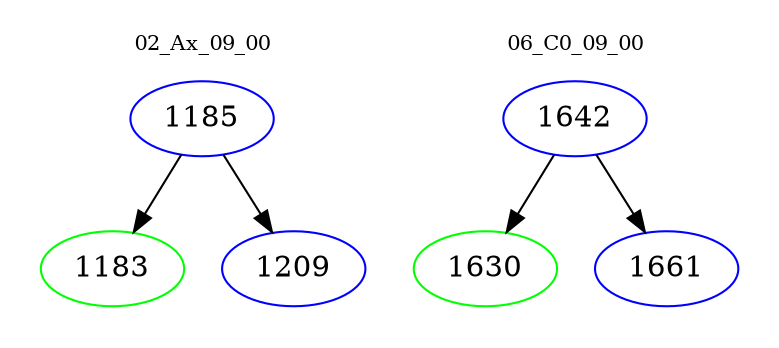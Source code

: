 digraph{
subgraph cluster_0 {
color = white
label = "02_Ax_09_00";
fontsize=10;
T0_1185 [label="1185", color="blue"]
T0_1185 -> T0_1183 [color="black"]
T0_1183 [label="1183", color="green"]
T0_1185 -> T0_1209 [color="black"]
T0_1209 [label="1209", color="blue"]
}
subgraph cluster_1 {
color = white
label = "06_C0_09_00";
fontsize=10;
T1_1642 [label="1642", color="blue"]
T1_1642 -> T1_1630 [color="black"]
T1_1630 [label="1630", color="green"]
T1_1642 -> T1_1661 [color="black"]
T1_1661 [label="1661", color="blue"]
}
}
